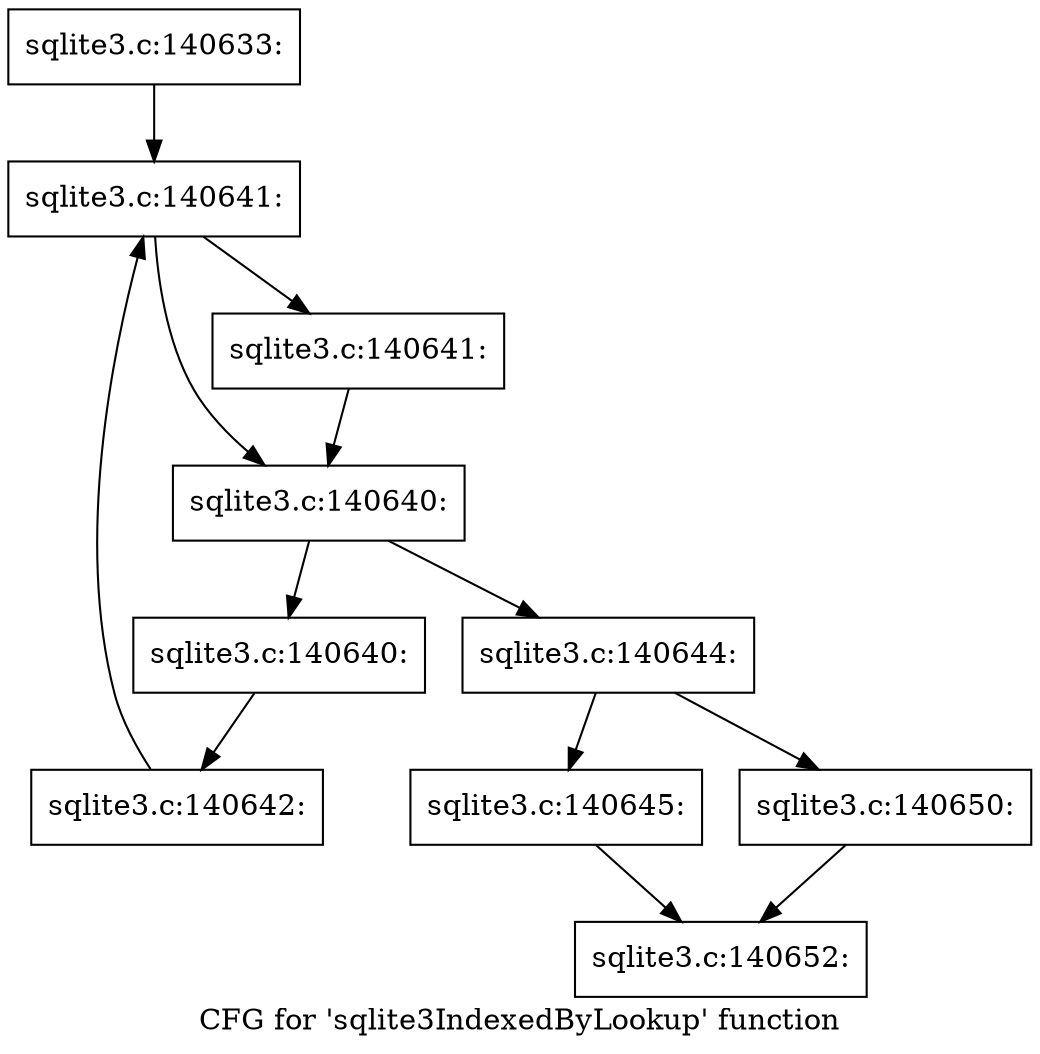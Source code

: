digraph "CFG for 'sqlite3IndexedByLookup' function" {
	label="CFG for 'sqlite3IndexedByLookup' function";

	Node0x55c0f8febcb0 [shape=record,label="{sqlite3.c:140633:}"];
	Node0x55c0f8febcb0 -> Node0x55c0f8ff15d0;
	Node0x55c0f8ff15d0 [shape=record,label="{sqlite3.c:140641:}"];
	Node0x55c0f8ff15d0 -> Node0x55c0f8ff18c0;
	Node0x55c0f8ff15d0 -> Node0x55c0f8ff1870;
	Node0x55c0f8ff18c0 [shape=record,label="{sqlite3.c:140641:}"];
	Node0x55c0f8ff18c0 -> Node0x55c0f8ff1870;
	Node0x55c0f8ff1870 [shape=record,label="{sqlite3.c:140640:}"];
	Node0x55c0f8ff1870 -> Node0x55c0f8ff17f0;
	Node0x55c0f8ff1870 -> Node0x55c0f8ff1250;
	Node0x55c0f8ff17f0 [shape=record,label="{sqlite3.c:140640:}"];
	Node0x55c0f8ff17f0 -> Node0x55c0f8ff1760;
	Node0x55c0f8ff1760 [shape=record,label="{sqlite3.c:140642:}"];
	Node0x55c0f8ff1760 -> Node0x55c0f8ff15d0;
	Node0x55c0f8ff1250 [shape=record,label="{sqlite3.c:140644:}"];
	Node0x55c0f8ff1250 -> Node0x55c0f8ff2770;
	Node0x55c0f8ff1250 -> Node0x55c0f8ff2720;
	Node0x55c0f8ff2720 [shape=record,label="{sqlite3.c:140645:}"];
	Node0x55c0f8ff2720 -> Node0x55c0f8febe30;
	Node0x55c0f8ff2770 [shape=record,label="{sqlite3.c:140650:}"];
	Node0x55c0f8ff2770 -> Node0x55c0f8febe30;
	Node0x55c0f8febe30 [shape=record,label="{sqlite3.c:140652:}"];
}
